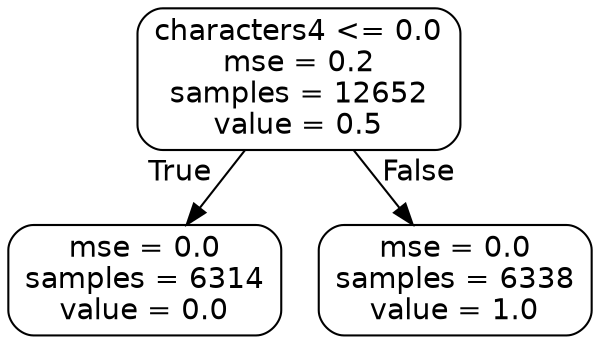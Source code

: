 digraph Tree {
node [shape=box, style="rounded", color="black", fontname=helvetica] ;
edge [fontname=helvetica] ;
0 [label="characters4 <= 0.0\nmse = 0.2\nsamples = 12652\nvalue = 0.5"] ;
1 [label="mse = 0.0\nsamples = 6314\nvalue = 0.0"] ;
0 -> 1 [labeldistance=2.5, labelangle=45, headlabel="True"] ;
2 [label="mse = 0.0\nsamples = 6338\nvalue = 1.0"] ;
0 -> 2 [labeldistance=2.5, labelangle=-45, headlabel="False"] ;
}